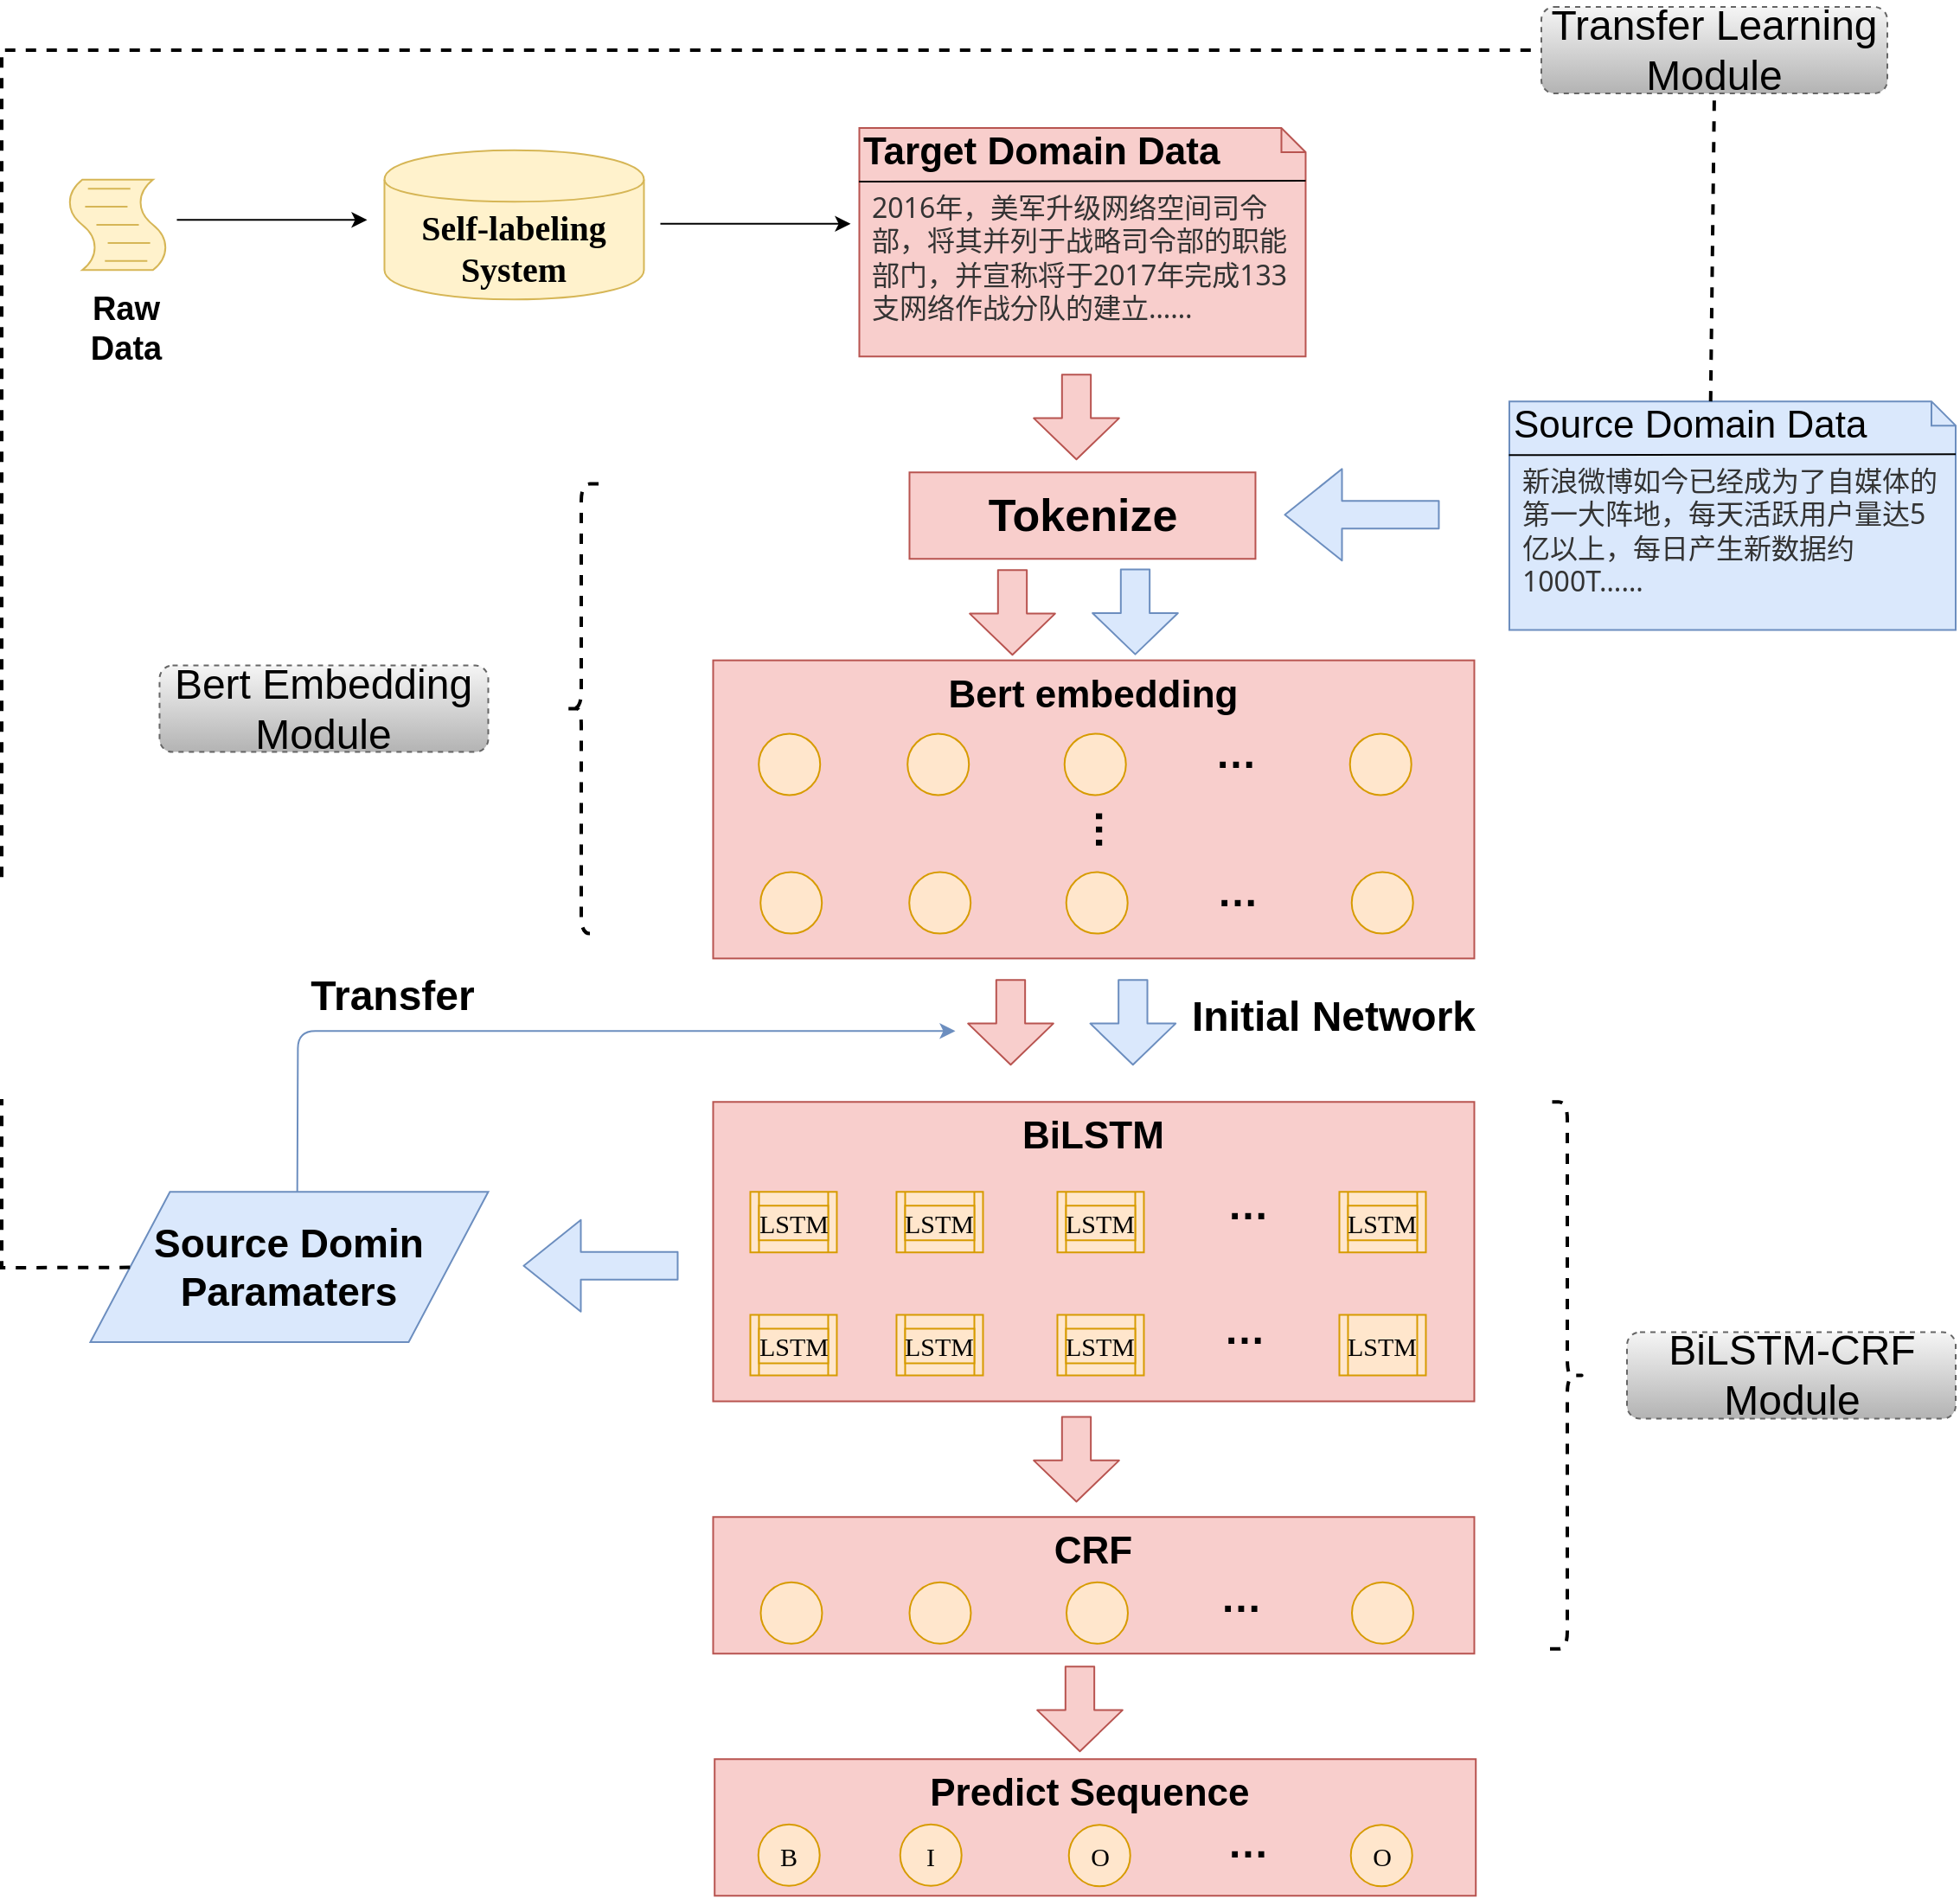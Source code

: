 <mxfile version="13.7.1" type="github">
  <diagram id="_dh3uFdQdFFy7gmEmrhb" name="第 1 页">
    <mxGraphModel dx="2318" dy="1227" grid="1" gridSize="10" guides="1" tooltips="1" connect="1" arrows="1" fold="1" page="1" pageScale="1" pageWidth="1150" pageHeight="1150" math="0" shadow="0">
      <root>
        <mxCell id="0" />
        <mxCell id="1" parent="0" />
        <mxCell id="FxIcAEctN6eVur0ZjvxM-1" value="BiLSTM" style="rounded=0;whiteSpace=wrap;html=1;fontSize=22;verticalAlign=top;fillColor=#f8cecc;strokeColor=#b85450;fontStyle=1" vertex="1" parent="1">
          <mxGeometry x="421.24" y="640.13" width="440" height="173.12" as="geometry" />
        </mxCell>
        <mxCell id="FxIcAEctN6eVur0ZjvxM-2" value="" style="shape=mxgraph.bpmn.script_task;html=1;outlineConnect=0;fillColor=#fff2cc;strokeColor=#d6b656;" vertex="1" parent="1">
          <mxGeometry x="47" y="106.88" width="60" height="52.25" as="geometry" />
        </mxCell>
        <mxCell id="FxIcAEctN6eVur0ZjvxM-3" value="CRF" style="rounded=0;whiteSpace=wrap;html=1;fontSize=22;verticalAlign=top;fillColor=#f8cecc;strokeColor=#b85450;fontStyle=1" vertex="1" parent="1">
          <mxGeometry x="421.24" y="880.13" width="440" height="79" as="geometry" />
        </mxCell>
        <mxCell id="FxIcAEctN6eVur0ZjvxM-4" value="" style="shape=process;whiteSpace=wrap;html=1;backgroundOutline=1;labelBackgroundColor=none;fontFamily=Georgia;fontSize=20;fillColor=#ffe6cc;strokeColor=#d79b00;" vertex="1" parent="1">
          <mxGeometry x="442.74" y="763.25" width="50" height="35" as="geometry" />
        </mxCell>
        <mxCell id="FxIcAEctN6eVur0ZjvxM-5" value="LSTM" style="text;html=1;strokeColor=#d79b00;fillColor=#ffe6cc;align=center;verticalAlign=middle;whiteSpace=wrap;rounded=0;labelBackgroundColor=none;fontFamily=Georgia;fontSize=15;" vertex="1" parent="1">
          <mxGeometry x="447.74" y="771.25" width="40" height="20" as="geometry" />
        </mxCell>
        <mxCell id="FxIcAEctN6eVur0ZjvxM-6" value="" style="shape=process;whiteSpace=wrap;html=1;backgroundOutline=1;labelBackgroundColor=none;fontFamily=Georgia;fontSize=20;fillColor=#ffe6cc;strokeColor=#d79b00;" vertex="1" parent="1">
          <mxGeometry x="442.74" y="692.13" width="50" height="35" as="geometry" />
        </mxCell>
        <mxCell id="FxIcAEctN6eVur0ZjvxM-7" value="LSTM" style="text;html=1;strokeColor=#d79b00;fillColor=#ffe6cc;align=center;verticalAlign=middle;whiteSpace=wrap;rounded=0;labelBackgroundColor=none;fontFamily=Georgia;fontSize=15;" vertex="1" parent="1">
          <mxGeometry x="447.74" y="700.13" width="40" height="20" as="geometry" />
        </mxCell>
        <mxCell id="FxIcAEctN6eVur0ZjvxM-8" value="" style="shape=process;whiteSpace=wrap;html=1;backgroundOutline=1;labelBackgroundColor=none;fontFamily=Georgia;fontSize=20;fillColor=#ffe6cc;strokeColor=#d79b00;" vertex="1" parent="1">
          <mxGeometry x="527.24" y="763.25" width="50" height="35" as="geometry" />
        </mxCell>
        <mxCell id="FxIcAEctN6eVur0ZjvxM-9" value="LSTM" style="text;html=1;strokeColor=#d79b00;fillColor=#ffe6cc;align=center;verticalAlign=middle;whiteSpace=wrap;rounded=0;labelBackgroundColor=none;fontFamily=Georgia;fontSize=15;" vertex="1" parent="1">
          <mxGeometry x="532.24" y="771.25" width="40" height="20" as="geometry" />
        </mxCell>
        <mxCell id="FxIcAEctN6eVur0ZjvxM-10" value="" style="shape=process;whiteSpace=wrap;html=1;backgroundOutline=1;labelBackgroundColor=none;fontFamily=Georgia;fontSize=20;fillColor=#ffe6cc;strokeColor=#d79b00;" vertex="1" parent="1">
          <mxGeometry x="527.24" y="692.13" width="50" height="35" as="geometry" />
        </mxCell>
        <mxCell id="FxIcAEctN6eVur0ZjvxM-11" value="LSTM" style="text;html=1;strokeColor=#d79b00;fillColor=#ffe6cc;align=center;verticalAlign=middle;whiteSpace=wrap;rounded=0;labelBackgroundColor=none;fontFamily=Georgia;fontSize=15;" vertex="1" parent="1">
          <mxGeometry x="532.24" y="700.13" width="40" height="20" as="geometry" />
        </mxCell>
        <mxCell id="FxIcAEctN6eVur0ZjvxM-12" value="" style="shape=process;whiteSpace=wrap;html=1;backgroundOutline=1;labelBackgroundColor=none;fontFamily=Georgia;fontSize=20;fillColor=#ffe6cc;strokeColor=#d79b00;" vertex="1" parent="1">
          <mxGeometry x="620.24" y="763.25" width="50" height="35" as="geometry" />
        </mxCell>
        <mxCell id="FxIcAEctN6eVur0ZjvxM-13" value="LSTM" style="text;html=1;strokeColor=#d79b00;fillColor=#ffe6cc;align=center;verticalAlign=middle;whiteSpace=wrap;rounded=0;labelBackgroundColor=none;fontFamily=Georgia;fontSize=15;" vertex="1" parent="1">
          <mxGeometry x="625.24" y="771.25" width="40" height="20" as="geometry" />
        </mxCell>
        <mxCell id="FxIcAEctN6eVur0ZjvxM-14" value="" style="shape=process;whiteSpace=wrap;html=1;backgroundOutline=1;labelBackgroundColor=none;fontFamily=Georgia;fontSize=20;fillColor=#ffe6cc;strokeColor=#d79b00;" vertex="1" parent="1">
          <mxGeometry x="620.24" y="692.13" width="50" height="35" as="geometry" />
        </mxCell>
        <mxCell id="FxIcAEctN6eVur0ZjvxM-15" value="LSTM" style="text;html=1;strokeColor=#d79b00;fillColor=#ffe6cc;align=center;verticalAlign=middle;whiteSpace=wrap;rounded=0;labelBackgroundColor=none;fontFamily=Georgia;fontSize=15;" vertex="1" parent="1">
          <mxGeometry x="625.24" y="700.13" width="40" height="20" as="geometry" />
        </mxCell>
        <mxCell id="FxIcAEctN6eVur0ZjvxM-16" value="" style="shape=process;whiteSpace=wrap;html=1;backgroundOutline=1;labelBackgroundColor=none;fontFamily=Georgia;fontSize=20;fillColor=#ffe6cc;strokeColor=#d79b00;" vertex="1" parent="1">
          <mxGeometry x="783.24" y="763.25" width="50" height="35" as="geometry" />
        </mxCell>
        <mxCell id="FxIcAEctN6eVur0ZjvxM-17" value="LSTM" style="text;html=1;strokeColor=none;fillColor=none;align=center;verticalAlign=middle;whiteSpace=wrap;rounded=0;labelBackgroundColor=none;fontFamily=Georgia;fontSize=15;" vertex="1" parent="1">
          <mxGeometry x="788.24" y="771.25" width="40" height="20" as="geometry" />
        </mxCell>
        <mxCell id="FxIcAEctN6eVur0ZjvxM-18" value="" style="shape=process;whiteSpace=wrap;html=1;backgroundOutline=1;labelBackgroundColor=none;fontFamily=Georgia;fontSize=20;fillColor=#ffe6cc;strokeColor=#d79b00;" vertex="1" parent="1">
          <mxGeometry x="783.24" y="692.13" width="50" height="35" as="geometry" />
        </mxCell>
        <mxCell id="FxIcAEctN6eVur0ZjvxM-19" value="LSTM" style="text;html=1;strokeColor=#d79b00;fillColor=#ffe6cc;align=center;verticalAlign=middle;whiteSpace=wrap;rounded=0;labelBackgroundColor=none;fontFamily=Georgia;fontSize=15;" vertex="1" parent="1">
          <mxGeometry x="788.24" y="700.13" width="40" height="20" as="geometry" />
        </mxCell>
        <mxCell id="FxIcAEctN6eVur0ZjvxM-20" value="…" style="text;strokeColor=none;fillColor=none;html=1;fontSize=24;fontStyle=1;verticalAlign=middle;align=center;labelBackgroundColor=none;" vertex="1" parent="1">
          <mxGeometry x="677.74" y="752.25" width="100" height="40" as="geometry" />
        </mxCell>
        <mxCell id="FxIcAEctN6eVur0ZjvxM-21" value="…" style="text;strokeColor=none;fillColor=none;html=1;fontSize=24;fontStyle=1;verticalAlign=middle;align=center;labelBackgroundColor=none;" vertex="1" parent="1">
          <mxGeometry x="679.74" y="680.13" width="100" height="40" as="geometry" />
        </mxCell>
        <mxCell id="FxIcAEctN6eVur0ZjvxM-22" value="Predict Sequence&amp;nbsp;" style="rounded=0;whiteSpace=wrap;html=1;fontSize=22;verticalAlign=top;fillColor=#f8cecc;strokeColor=#b85450;fontStyle=1" vertex="1" parent="1">
          <mxGeometry x="422.11" y="1020.13" width="440" height="79" as="geometry" />
        </mxCell>
        <mxCell id="FxIcAEctN6eVur0ZjvxM-23" value="" style="ellipse;whiteSpace=wrap;html=1;aspect=fixed;labelBackgroundColor=none;fontFamily=Georgia;fontSize=15;fillColor=#ffe6cc;strokeColor=#d79b00;" vertex="1" parent="1">
          <mxGeometry x="447.36" y="1057.88" width="35.5" height="35.5" as="geometry" />
        </mxCell>
        <mxCell id="FxIcAEctN6eVur0ZjvxM-24" value="B" style="text;html=1;strokeColor=none;fillColor=none;align=center;verticalAlign=middle;whiteSpace=wrap;rounded=0;labelBackgroundColor=none;fontFamily=Georgia;fontSize=15;" vertex="1" parent="1">
          <mxGeometry x="445.11" y="1066.13" width="40" height="20" as="geometry" />
        </mxCell>
        <mxCell id="FxIcAEctN6eVur0ZjvxM-25" value="" style="ellipse;whiteSpace=wrap;html=1;aspect=fixed;labelBackgroundColor=none;fontFamily=Georgia;fontSize=15;fillColor=#ffe6cc;strokeColor=#d79b00;" vertex="1" parent="1">
          <mxGeometry x="529.36" y="1057.88" width="35.5" height="35.5" as="geometry" />
        </mxCell>
        <mxCell id="FxIcAEctN6eVur0ZjvxM-26" value="I" style="text;html=1;strokeColor=none;fillColor=none;align=center;verticalAlign=middle;whiteSpace=wrap;rounded=0;labelBackgroundColor=none;fontFamily=Georgia;fontSize=15;" vertex="1" parent="1">
          <mxGeometry x="527.11" y="1066.13" width="40" height="20" as="geometry" />
        </mxCell>
        <mxCell id="FxIcAEctN6eVur0ZjvxM-27" value="" style="ellipse;whiteSpace=wrap;html=1;aspect=fixed;labelBackgroundColor=none;fontFamily=Georgia;fontSize=15;fillColor=#ffe6cc;strokeColor=#d79b00;" vertex="1" parent="1">
          <mxGeometry x="626.86" y="1058.13" width="35.5" height="35.5" as="geometry" />
        </mxCell>
        <mxCell id="FxIcAEctN6eVur0ZjvxM-28" value="O" style="text;html=1;strokeColor=none;fillColor=none;align=center;verticalAlign=middle;whiteSpace=wrap;rounded=0;labelBackgroundColor=none;fontFamily=Georgia;fontSize=15;" vertex="1" parent="1">
          <mxGeometry x="624.61" y="1066.38" width="40" height="20" as="geometry" />
        </mxCell>
        <mxCell id="FxIcAEctN6eVur0ZjvxM-29" value="" style="ellipse;whiteSpace=wrap;html=1;aspect=fixed;labelBackgroundColor=none;fontFamily=Georgia;fontSize=15;fillColor=#ffe6cc;strokeColor=#d79b00;" vertex="1" parent="1">
          <mxGeometry x="789.86" y="1058.13" width="35.5" height="35.5" as="geometry" />
        </mxCell>
        <mxCell id="FxIcAEctN6eVur0ZjvxM-30" value="O" style="text;html=1;strokeColor=none;fillColor=none;align=center;verticalAlign=middle;whiteSpace=wrap;rounded=0;labelBackgroundColor=none;fontFamily=Georgia;fontSize=15;" vertex="1" parent="1">
          <mxGeometry x="787.61" y="1066.38" width="40" height="20" as="geometry" />
        </mxCell>
        <mxCell id="FxIcAEctN6eVur0ZjvxM-31" value="Self-labeling System" style="shape=cylinder;whiteSpace=wrap;html=1;boundedLbl=1;backgroundOutline=1;labelBackgroundColor=none;fontFamily=Georgia;fontSize=20;fontStyle=1;fillColor=#fff2cc;strokeColor=#d6b656;" vertex="1" parent="1">
          <mxGeometry x="231.24" y="89.88" width="150" height="86.25" as="geometry" />
        </mxCell>
        <mxCell id="FxIcAEctN6eVur0ZjvxM-32" value="…" style="text;strokeColor=none;fillColor=none;html=1;fontSize=24;fontStyle=1;verticalAlign=middle;align=center;labelBackgroundColor=none;" vertex="1" parent="1">
          <mxGeometry x="679.61" y="1048.63" width="100" height="40" as="geometry" />
        </mxCell>
        <mxCell id="FxIcAEctN6eVur0ZjvxM-33" value="…" style="text;strokeColor=none;fillColor=none;html=1;fontSize=24;fontStyle=1;verticalAlign=middle;align=center;labelBackgroundColor=none;" vertex="1" parent="1">
          <mxGeometry x="675.74" y="907.13" width="100" height="40" as="geometry" />
        </mxCell>
        <mxCell id="FxIcAEctN6eVur0ZjvxM-34" value="Tokenize" style="rounded=0;whiteSpace=wrap;html=1;strokeWidth=1;fontSize=26;fillColor=#f8cecc;strokeColor=#b85450;fontStyle=1" vertex="1" parent="1">
          <mxGeometry x="534.74" y="276.13" width="200" height="50" as="geometry" />
        </mxCell>
        <mxCell id="FxIcAEctN6eVur0ZjvxM-35" value="Bert embedding" style="rounded=0;whiteSpace=wrap;html=1;strokeWidth=1;fontSize=22;verticalAlign=top;fillColor=#f8cecc;strokeColor=#b85450;fontStyle=1" vertex="1" parent="1">
          <mxGeometry x="421.24" y="384.81" width="440" height="172.38" as="geometry" />
        </mxCell>
        <mxCell id="FxIcAEctN6eVur0ZjvxM-36" value="" style="ellipse;whiteSpace=wrap;html=1;aspect=fixed;labelBackgroundColor=none;fontFamily=Georgia;fontSize=15;fillColor=#ffe6cc;strokeColor=#d79b00;" vertex="1" parent="1">
          <mxGeometry x="448.74" y="917.88" width="35.5" height="35.5" as="geometry" />
        </mxCell>
        <mxCell id="FxIcAEctN6eVur0ZjvxM-37" value="" style="ellipse;whiteSpace=wrap;html=1;aspect=fixed;labelBackgroundColor=none;fontFamily=Georgia;fontSize=15;fillColor=#ffe6cc;strokeColor=#d79b00;" vertex="1" parent="1">
          <mxGeometry x="534.74" y="917.88" width="35.5" height="35.5" as="geometry" />
        </mxCell>
        <mxCell id="FxIcAEctN6eVur0ZjvxM-38" value="" style="ellipse;whiteSpace=wrap;html=1;aspect=fixed;labelBackgroundColor=none;fontFamily=Georgia;fontSize=15;fillColor=#ffe6cc;strokeColor=#d79b00;" vertex="1" parent="1">
          <mxGeometry x="625.49" y="917.88" width="35.5" height="35.5" as="geometry" />
        </mxCell>
        <mxCell id="FxIcAEctN6eVur0ZjvxM-39" value="" style="ellipse;whiteSpace=wrap;html=1;aspect=fixed;labelBackgroundColor=none;fontFamily=Georgia;fontSize=15;fillColor=#ffe6cc;strokeColor=#d79b00;" vertex="1" parent="1">
          <mxGeometry x="790.49" y="917.88" width="35.5" height="35.5" as="geometry" />
        </mxCell>
        <mxCell id="FxIcAEctN6eVur0ZjvxM-40" value="" style="ellipse;whiteSpace=wrap;html=1;aspect=fixed;labelBackgroundColor=none;fontFamily=Georgia;fontSize=15;fillColor=#ffe6cc;strokeColor=#d79b00;" vertex="1" parent="1">
          <mxGeometry x="447.61" y="427.19" width="35.5" height="35.5" as="geometry" />
        </mxCell>
        <mxCell id="FxIcAEctN6eVur0ZjvxM-41" value="" style="ellipse;whiteSpace=wrap;html=1;aspect=fixed;labelBackgroundColor=none;fontFamily=Georgia;fontSize=15;fillColor=#ffe6cc;strokeColor=#d79b00;" vertex="1" parent="1">
          <mxGeometry x="533.61" y="427.19" width="35.5" height="35.5" as="geometry" />
        </mxCell>
        <mxCell id="FxIcAEctN6eVur0ZjvxM-42" value="" style="ellipse;whiteSpace=wrap;html=1;aspect=fixed;labelBackgroundColor=none;fontFamily=Georgia;fontSize=15;fillColor=#ffe6cc;strokeColor=#d79b00;" vertex="1" parent="1">
          <mxGeometry x="624.36" y="427.19" width="35.5" height="35.5" as="geometry" />
        </mxCell>
        <mxCell id="FxIcAEctN6eVur0ZjvxM-43" value="" style="ellipse;whiteSpace=wrap;html=1;aspect=fixed;labelBackgroundColor=none;fontFamily=Georgia;fontSize=15;fillColor=#ffe6cc;strokeColor=#d79b00;" vertex="1" parent="1">
          <mxGeometry x="789.36" y="427.19" width="35.5" height="35.5" as="geometry" />
        </mxCell>
        <mxCell id="FxIcAEctN6eVur0ZjvxM-44" value="…" style="text;strokeColor=none;fillColor=none;html=1;fontSize=24;fontStyle=1;verticalAlign=middle;align=center;labelBackgroundColor=none;" vertex="1" parent="1">
          <mxGeometry x="672.74" y="418.94" width="100" height="40" as="geometry" />
        </mxCell>
        <mxCell id="FxIcAEctN6eVur0ZjvxM-45" value="…" style="text;strokeColor=none;fillColor=none;html=1;fontSize=24;fontStyle=1;verticalAlign=middle;align=center;labelBackgroundColor=none;rotation=90;" vertex="1" parent="1">
          <mxGeometry x="613.74" y="462.31" width="73" height="40" as="geometry" />
        </mxCell>
        <mxCell id="FxIcAEctN6eVur0ZjvxM-46" value="" style="ellipse;whiteSpace=wrap;html=1;aspect=fixed;labelBackgroundColor=none;fontFamily=Georgia;fontSize=15;fillColor=#ffe6cc;strokeColor=#d79b00;" vertex="1" parent="1">
          <mxGeometry x="790.36" y="507.31" width="35.5" height="35.5" as="geometry" />
        </mxCell>
        <mxCell id="FxIcAEctN6eVur0ZjvxM-47" value="" style="ellipse;whiteSpace=wrap;html=1;aspect=fixed;labelBackgroundColor=none;fontFamily=Georgia;fontSize=15;fillColor=#ffe6cc;strokeColor=#d79b00;" vertex="1" parent="1">
          <mxGeometry x="534.61" y="507.31" width="35.5" height="35.5" as="geometry" />
        </mxCell>
        <mxCell id="FxIcAEctN6eVur0ZjvxM-48" value="" style="ellipse;whiteSpace=wrap;html=1;aspect=fixed;labelBackgroundColor=none;fontFamily=Georgia;fontSize=15;fillColor=#ffe6cc;strokeColor=#d79b00;" vertex="1" parent="1">
          <mxGeometry x="625.36" y="507.31" width="35.5" height="35.5" as="geometry" />
        </mxCell>
        <mxCell id="FxIcAEctN6eVur0ZjvxM-49" value="" style="ellipse;whiteSpace=wrap;html=1;aspect=fixed;labelBackgroundColor=none;fontFamily=Georgia;fontSize=15;fillColor=#ffe6cc;strokeColor=#d79b00;" vertex="1" parent="1">
          <mxGeometry x="448.61" y="507.31" width="35.5" height="35.5" as="geometry" />
        </mxCell>
        <mxCell id="FxIcAEctN6eVur0ZjvxM-50" value="…" style="text;strokeColor=none;fillColor=none;html=1;fontSize=24;fontStyle=1;verticalAlign=middle;align=center;labelBackgroundColor=none;" vertex="1" parent="1">
          <mxGeometry x="673.74" y="499.31" width="100" height="40" as="geometry" />
        </mxCell>
        <mxCell id="FxIcAEctN6eVur0ZjvxM-51" value="Target Domain Data" style="shape=note;whiteSpace=wrap;html=1;size=14;verticalAlign=top;align=left;spacingTop=-6;strokeWidth=1;fontSize=22;fillColor=#f8cecc;strokeColor=#b85450;fontStyle=1" vertex="1" parent="1">
          <mxGeometry x="505.74" y="77" width="258" height="132.13" as="geometry" />
        </mxCell>
        <mxCell id="FxIcAEctN6eVur0ZjvxM-52" value="" style="endArrow=none;html=1;fontSize=22;exitX=-0.001;exitY=0.235;exitDx=0;exitDy=0;exitPerimeter=0;entryX=1;entryY=0.231;entryDx=0;entryDy=0;entryPerimeter=0;" edge="1" parent="1" source="FxIcAEctN6eVur0ZjvxM-51" target="FxIcAEctN6eVur0ZjvxM-51">
          <mxGeometry width="50" height="50" relative="1" as="geometry">
            <mxPoint x="561.24" y="169.13" as="sourcePoint" />
            <mxPoint x="761.24" y="104.13" as="targetPoint" />
          </mxGeometry>
        </mxCell>
        <mxCell id="FxIcAEctN6eVur0ZjvxM-53" value="&lt;span style=&quot;color: rgb(51, 51, 51); font-family: &amp;quot;segoe ui&amp;quot;, &amp;quot;lucida grande&amp;quot;, helvetica, arial, &amp;quot;microsoft yahei&amp;quot;, freesans, arimo, &amp;quot;droid sans&amp;quot;, &amp;quot;wenquanyi micro hei&amp;quot;, &amp;quot;hiragino sans gb&amp;quot;, &amp;quot;hiragino sans gb w3&amp;quot;, arial, sans-serif; font-size: 16px; text-indent: 32px;&quot;&gt;2016年，美军升级网络空间司令部，将其并列于战略司令部的职能部门，并宣称将于2017年完成133支网络作战分队的建立……&lt;/span&gt;" style="text;html=1;strokeColor=none;fillColor=none;align=left;verticalAlign=middle;whiteSpace=wrap;rounded=0;fontSize=16;" vertex="1" parent="1">
          <mxGeometry x="511.24" y="110.88" width="250" height="82.25" as="geometry" />
        </mxCell>
        <mxCell id="FxIcAEctN6eVur0ZjvxM-54" value="Source Domain Data" style="shape=note;whiteSpace=wrap;html=1;size=14;verticalAlign=top;align=left;spacingTop=-6;strokeWidth=1;fontSize=22;fillColor=#dae8fc;strokeColor=#6c8ebf;" vertex="1" parent="1">
          <mxGeometry x="881.5" y="235.07" width="258" height="132.13" as="geometry" />
        </mxCell>
        <mxCell id="FxIcAEctN6eVur0ZjvxM-55" value="" style="endArrow=none;html=1;fontSize=22;exitX=-0.001;exitY=0.235;exitDx=0;exitDy=0;exitPerimeter=0;entryX=1;entryY=0.231;entryDx=0;entryDy=0;entryPerimeter=0;" edge="1" parent="1" source="FxIcAEctN6eVur0ZjvxM-54" target="FxIcAEctN6eVur0ZjvxM-54">
          <mxGeometry width="50" height="50" relative="1" as="geometry">
            <mxPoint x="937" y="327.2" as="sourcePoint" />
            <mxPoint x="1137" y="262.2" as="targetPoint" />
          </mxGeometry>
        </mxCell>
        <mxCell id="FxIcAEctN6eVur0ZjvxM-56" value="&lt;span style=&quot;color: rgb(51 , 51 , 51) ; font-family: &amp;#34;segoe ui&amp;#34; , &amp;#34;lucida grande&amp;#34; , &amp;#34;helvetica&amp;#34; , &amp;#34;arial&amp;#34; , &amp;#34;microsoft yahei&amp;#34; , &amp;#34;freesans&amp;#34; , &amp;#34;arimo&amp;#34; , &amp;#34;droid sans&amp;#34; , &amp;#34;wenquanyi micro hei&amp;#34; , &amp;#34;hiragino sans gb&amp;#34; , &amp;#34;hiragino sans gb w3&amp;#34; , &amp;#34;arial&amp;#34; , sans-serif ; font-size: 16px ; text-indent: 32px&quot;&gt;新浪微博如今已经成为了自媒体的第一大阵地，每天活跃用户量达5亿以上，每日产生新数据约1000T……&lt;/span&gt;" style="text;html=1;strokeColor=none;fillColor=none;align=left;verticalAlign=middle;whiteSpace=wrap;rounded=0;fontSize=16;" vertex="1" parent="1">
          <mxGeometry x="887" y="268.95" width="250" height="82.25" as="geometry" />
        </mxCell>
        <mxCell id="FxIcAEctN6eVur0ZjvxM-57" value="Source Domin Paramaters" style="shape=parallelogram;perimeter=parallelogramPerimeter;whiteSpace=wrap;html=1;strokeWidth=1;fontSize=23;fontStyle=1;fillColor=#dae8fc;strokeColor=#6c8ebf;" vertex="1" parent="1">
          <mxGeometry x="61.24" y="692.13" width="230" height="86.88" as="geometry" />
        </mxCell>
        <mxCell id="FxIcAEctN6eVur0ZjvxM-58" value="" style="endArrow=classic;html=1;fontSize=23;" edge="1" parent="1">
          <mxGeometry width="50" height="50" relative="1" as="geometry">
            <mxPoint x="111.24" y="130.13" as="sourcePoint" />
            <mxPoint x="221.24" y="130.13" as="targetPoint" />
          </mxGeometry>
        </mxCell>
        <mxCell id="FxIcAEctN6eVur0ZjvxM-59" value="" style="endArrow=classic;html=1;fontSize=23;" edge="1" parent="1">
          <mxGeometry width="50" height="50" relative="1" as="geometry">
            <mxPoint x="390.74" y="132.42" as="sourcePoint" />
            <mxPoint x="500.74" y="132.42" as="targetPoint" />
          </mxGeometry>
        </mxCell>
        <mxCell id="FxIcAEctN6eVur0ZjvxM-60" value="Raw Data" style="text;html=1;strokeColor=none;fillColor=none;align=center;verticalAlign=middle;whiteSpace=wrap;rounded=0;fontSize=19;fontStyle=1" vertex="1" parent="1">
          <mxGeometry x="40" y="176.13" width="84" height="33" as="geometry" />
        </mxCell>
        <mxCell id="FxIcAEctN6eVur0ZjvxM-61" value="" style="shape=flexArrow;endArrow=classic;html=1;fontSize=19;endWidth=31.667;endSize=7.608;width=16.667;fillColor=#f8cecc;strokeColor=#b85450;" edge="1" parent="1">
          <mxGeometry width="50" height="50" relative="1" as="geometry">
            <mxPoint x="631.24" y="219.13" as="sourcePoint" />
            <mxPoint x="631.24" y="269.13" as="targetPoint" />
          </mxGeometry>
        </mxCell>
        <mxCell id="FxIcAEctN6eVur0ZjvxM-62" value="" style="shape=flexArrow;endArrow=classic;html=1;fontSize=19;endWidth=31.667;endSize=7.608;width=16.667;fillColor=#dae8fc;strokeColor=#6c8ebf;" edge="1" parent="1">
          <mxGeometry width="50" height="50" relative="1" as="geometry">
            <mxPoint x="665.24" y="331.81" as="sourcePoint" />
            <mxPoint x="665.24" y="381.81" as="targetPoint" />
          </mxGeometry>
        </mxCell>
        <mxCell id="FxIcAEctN6eVur0ZjvxM-63" value="" style="shape=flexArrow;endArrow=classic;html=1;fontSize=19;endWidth=31.667;endSize=7.608;width=16.667;fillColor=#f8cecc;strokeColor=#b85450;" edge="1" parent="1">
          <mxGeometry width="50" height="50" relative="1" as="geometry">
            <mxPoint x="593.24" y="569.13" as="sourcePoint" />
            <mxPoint x="593.24" y="619.13" as="targetPoint" />
          </mxGeometry>
        </mxCell>
        <mxCell id="FxIcAEctN6eVur0ZjvxM-64" value="" style="shape=flexArrow;endArrow=classic;html=1;fontSize=19;endWidth=31.667;endSize=7.608;width=16.667;fillColor=#dae8fc;strokeColor=#6c8ebf;" edge="1" parent="1">
          <mxGeometry width="50" height="50" relative="1" as="geometry">
            <mxPoint x="663.92" y="569.13" as="sourcePoint" />
            <mxPoint x="663.92" y="619.13" as="targetPoint" />
          </mxGeometry>
        </mxCell>
        <mxCell id="FxIcAEctN6eVur0ZjvxM-65" value="" style="shape=flexArrow;endArrow=classic;html=1;fontSize=19;endWidth=31.667;endSize=7.608;width=16.667;fillColor=#f8cecc;strokeColor=#b85450;" edge="1" parent="1">
          <mxGeometry width="50" height="50" relative="1" as="geometry">
            <mxPoint x="594.24" y="332.13" as="sourcePoint" />
            <mxPoint x="594.24" y="382.13" as="targetPoint" />
          </mxGeometry>
        </mxCell>
        <mxCell id="FxIcAEctN6eVur0ZjvxM-66" value="" style="shape=flexArrow;endArrow=classic;html=1;fontSize=19;endWidth=31.667;endSize=7.608;width=16.667;fillColor=#f8cecc;strokeColor=#b85450;" edge="1" parent="1">
          <mxGeometry width="50" height="50" relative="1" as="geometry">
            <mxPoint x="631.24" y="821.75" as="sourcePoint" />
            <mxPoint x="631.24" y="871.75" as="targetPoint" />
          </mxGeometry>
        </mxCell>
        <mxCell id="FxIcAEctN6eVur0ZjvxM-67" value="" style="shape=flexArrow;endArrow=classic;html=1;fontSize=19;endWidth=31.667;endSize=7.608;width=16.667;fillColor=#f8cecc;strokeColor=#b85450;" edge="1" parent="1">
          <mxGeometry width="50" height="50" relative="1" as="geometry">
            <mxPoint x="633.24" y="966.13" as="sourcePoint" />
            <mxPoint x="633.24" y="1016.13" as="targetPoint" />
          </mxGeometry>
        </mxCell>
        <mxCell id="FxIcAEctN6eVur0ZjvxM-68" value="" style="shape=flexArrow;endArrow=classic;html=1;fontSize=19;endWidth=36;endSize=10.67;width=16;fillColor=#dae8fc;strokeColor=#6c8ebf;" edge="1" parent="1">
          <mxGeometry width="50" height="50" relative="1" as="geometry">
            <mxPoint x="841.24" y="300.64" as="sourcePoint" />
            <mxPoint x="751.24" y="300.64" as="targetPoint" />
          </mxGeometry>
        </mxCell>
        <mxCell id="FxIcAEctN6eVur0ZjvxM-69" value="" style="shape=flexArrow;endArrow=classic;html=1;fontSize=19;endWidth=36;endSize=10.67;width=16;fillColor=#dae8fc;strokeColor=#6c8ebf;" edge="1" parent="1">
          <mxGeometry width="50" height="50" relative="1" as="geometry">
            <mxPoint x="401.24" y="734.86" as="sourcePoint" />
            <mxPoint x="311.24" y="734.86" as="targetPoint" />
          </mxGeometry>
        </mxCell>
        <mxCell id="FxIcAEctN6eVur0ZjvxM-70" value="" style="endArrow=classic;html=1;fontSize=19;exitX=0.52;exitY=0.003;exitDx=0;exitDy=0;exitPerimeter=0;fontColor=#66B2FF;fillColor=#dae8fc;strokeColor=#6c8ebf;" edge="1" parent="1" source="FxIcAEctN6eVur0ZjvxM-57">
          <mxGeometry width="50" height="50" relative="1" as="geometry">
            <mxPoint x="181.24" y="689.13" as="sourcePoint" />
            <mxPoint x="561.24" y="599.13" as="targetPoint" />
            <Array as="points">
              <mxPoint x="181.24" y="599.13" />
            </Array>
          </mxGeometry>
        </mxCell>
        <mxCell id="FxIcAEctN6eVur0ZjvxM-71" value="Transfer" style="text;html=1;strokeColor=none;fillColor=none;align=center;verticalAlign=middle;whiteSpace=wrap;rounded=0;fontSize=24;fontStyle=1" vertex="1" parent="1">
          <mxGeometry x="181.24" y="569.13" width="110" height="20" as="geometry" />
        </mxCell>
        <mxCell id="FxIcAEctN6eVur0ZjvxM-72" value="Initial Network" style="text;html=1;strokeColor=none;fillColor=none;align=center;verticalAlign=middle;whiteSpace=wrap;rounded=0;fontSize=24;fontStyle=1" vertex="1" parent="1">
          <mxGeometry x="679.61" y="581.13" width="200" height="20" as="geometry" />
        </mxCell>
        <mxCell id="FxIcAEctN6eVur0ZjvxM-73" value="" style="shape=curlyBracket;whiteSpace=wrap;html=1;rounded=1;strokeWidth=2;fontSize=24;fontColor=#000000;dashed=1;" vertex="1" parent="1">
          <mxGeometry x="335" y="282.81" width="20" height="260" as="geometry" />
        </mxCell>
        <mxCell id="FxIcAEctN6eVur0ZjvxM-74" value="Bert Embedding Module" style="rounded=1;whiteSpace=wrap;html=1;strokeWidth=1;fontSize=24;dashed=1;gradientColor=#b3b3b3;fillColor=#f5f5f5;strokeColor=#666666;" vertex="1" parent="1">
          <mxGeometry x="101.24" y="387.81" width="190" height="50" as="geometry" />
        </mxCell>
        <mxCell id="FxIcAEctN6eVur0ZjvxM-75" value="BiLSTM-CRF Module" style="rounded=1;whiteSpace=wrap;html=1;strokeWidth=1;fontSize=24;dashed=1;gradientColor=#b3b3b3;fillColor=#f5f5f5;strokeColor=#666666;" vertex="1" parent="1">
          <mxGeometry x="949.5" y="773.26" width="190" height="50" as="geometry" />
        </mxCell>
        <mxCell id="FxIcAEctN6eVur0ZjvxM-76" value="" style="shape=curlyBracket;whiteSpace=wrap;html=1;rounded=1;strokeWidth=2;fontSize=24;fontColor=#000000;rotation=-180;dashed=1;" vertex="1" parent="1">
          <mxGeometry x="905" y="640.13" width="20" height="316.26" as="geometry" />
        </mxCell>
        <mxCell id="FxIcAEctN6eVur0ZjvxM-77" value="Transfer Learning Module" style="rounded=1;whiteSpace=wrap;html=1;strokeWidth=1;fontSize=24;dashed=1;gradientColor=#b3b3b3;fillColor=#f5f5f5;strokeColor=#666666;" vertex="1" parent="1">
          <mxGeometry x="900" y="7" width="200" height="50" as="geometry" />
        </mxCell>
        <mxCell id="FxIcAEctN6eVur0ZjvxM-78" value="" style="endArrow=none;html=1;fontSize=24;fontColor=#000000;rounded=0;strokeWidth=2;dashed=1;entryX=0;entryY=0.5;entryDx=0;entryDy=0;" edge="1" parent="1" source="FxIcAEctN6eVur0ZjvxM-57" target="FxIcAEctN6eVur0ZjvxM-77">
          <mxGeometry width="50" height="50" relative="1" as="geometry">
            <mxPoint x="10" y="717" as="sourcePoint" />
            <mxPoint x="940" y="527" as="targetPoint" />
            <Array as="points">
              <mxPoint x="10" y="736" />
              <mxPoint x="10" y="32" />
            </Array>
          </mxGeometry>
        </mxCell>
        <mxCell id="FxIcAEctN6eVur0ZjvxM-79" value="" style="endArrow=none;html=1;dashed=1;strokeColor=#000000;strokeWidth=2;fontSize=24;fontColor=#000000;entryX=0.5;entryY=1;entryDx=0;entryDy=0;exitX=0.451;exitY=0;exitDx=0;exitDy=0;exitPerimeter=0;" edge="1" parent="1" source="FxIcAEctN6eVur0ZjvxM-54" target="FxIcAEctN6eVur0ZjvxM-77">
          <mxGeometry width="50" height="50" relative="1" as="geometry">
            <mxPoint x="980" y="177" as="sourcePoint" />
            <mxPoint x="1030" y="127" as="targetPoint" />
          </mxGeometry>
        </mxCell>
      </root>
    </mxGraphModel>
  </diagram>
</mxfile>

